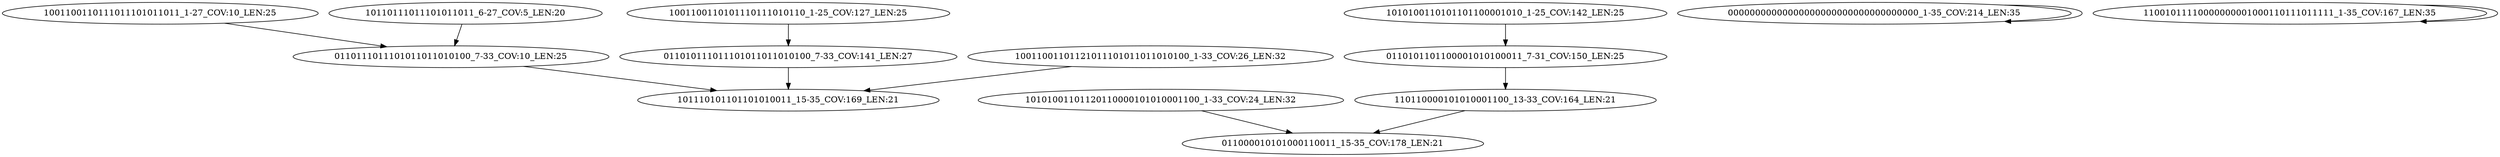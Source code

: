 digraph G {
    "1001100110111011101011011_1-27_COV:10_LEN:25" -> "0110111011101011011010100_7-33_COV:10_LEN:25";
    "0110101101100001010100011_7-31_COV:150_LEN:25" -> "110110000101010001100_13-33_COV:164_LEN:21";
    "1010100110101101100001010_1-25_COV:142_LEN:25" -> "0110101101100001010100011_7-31_COV:150_LEN:25";
    "00000000000000000000000000000000000_1-35_COV:214_LEN:35" -> "00000000000000000000000000000000000_1-35_COV:214_LEN:35";
    "1001100110101110111010110_1-25_COV:127_LEN:25" -> "011010111011101011011010100_7-33_COV:141_LEN:27";
    "0110111011101011011010100_7-33_COV:10_LEN:25" -> "101110101101101010011_15-35_COV:169_LEN:21";
    "110110000101010001100_13-33_COV:164_LEN:21" -> "011000010101000110011_15-35_COV:178_LEN:21";
    "10110111011101011011_6-27_COV:5_LEN:20" -> "0110111011101011011010100_7-33_COV:10_LEN:25";
    "10011001101121011101011011010100_1-33_COV:26_LEN:32" -> "101110101101101010011_15-35_COV:169_LEN:21";
    "11001011110000000001000110111011111_1-35_COV:167_LEN:35" -> "11001011110000000001000110111011111_1-35_COV:167_LEN:35";
    "011010111011101011011010100_7-33_COV:141_LEN:27" -> "101110101101101010011_15-35_COV:169_LEN:21";
    "10101001101120110000101010001100_1-33_COV:24_LEN:32" -> "011000010101000110011_15-35_COV:178_LEN:21";
}
